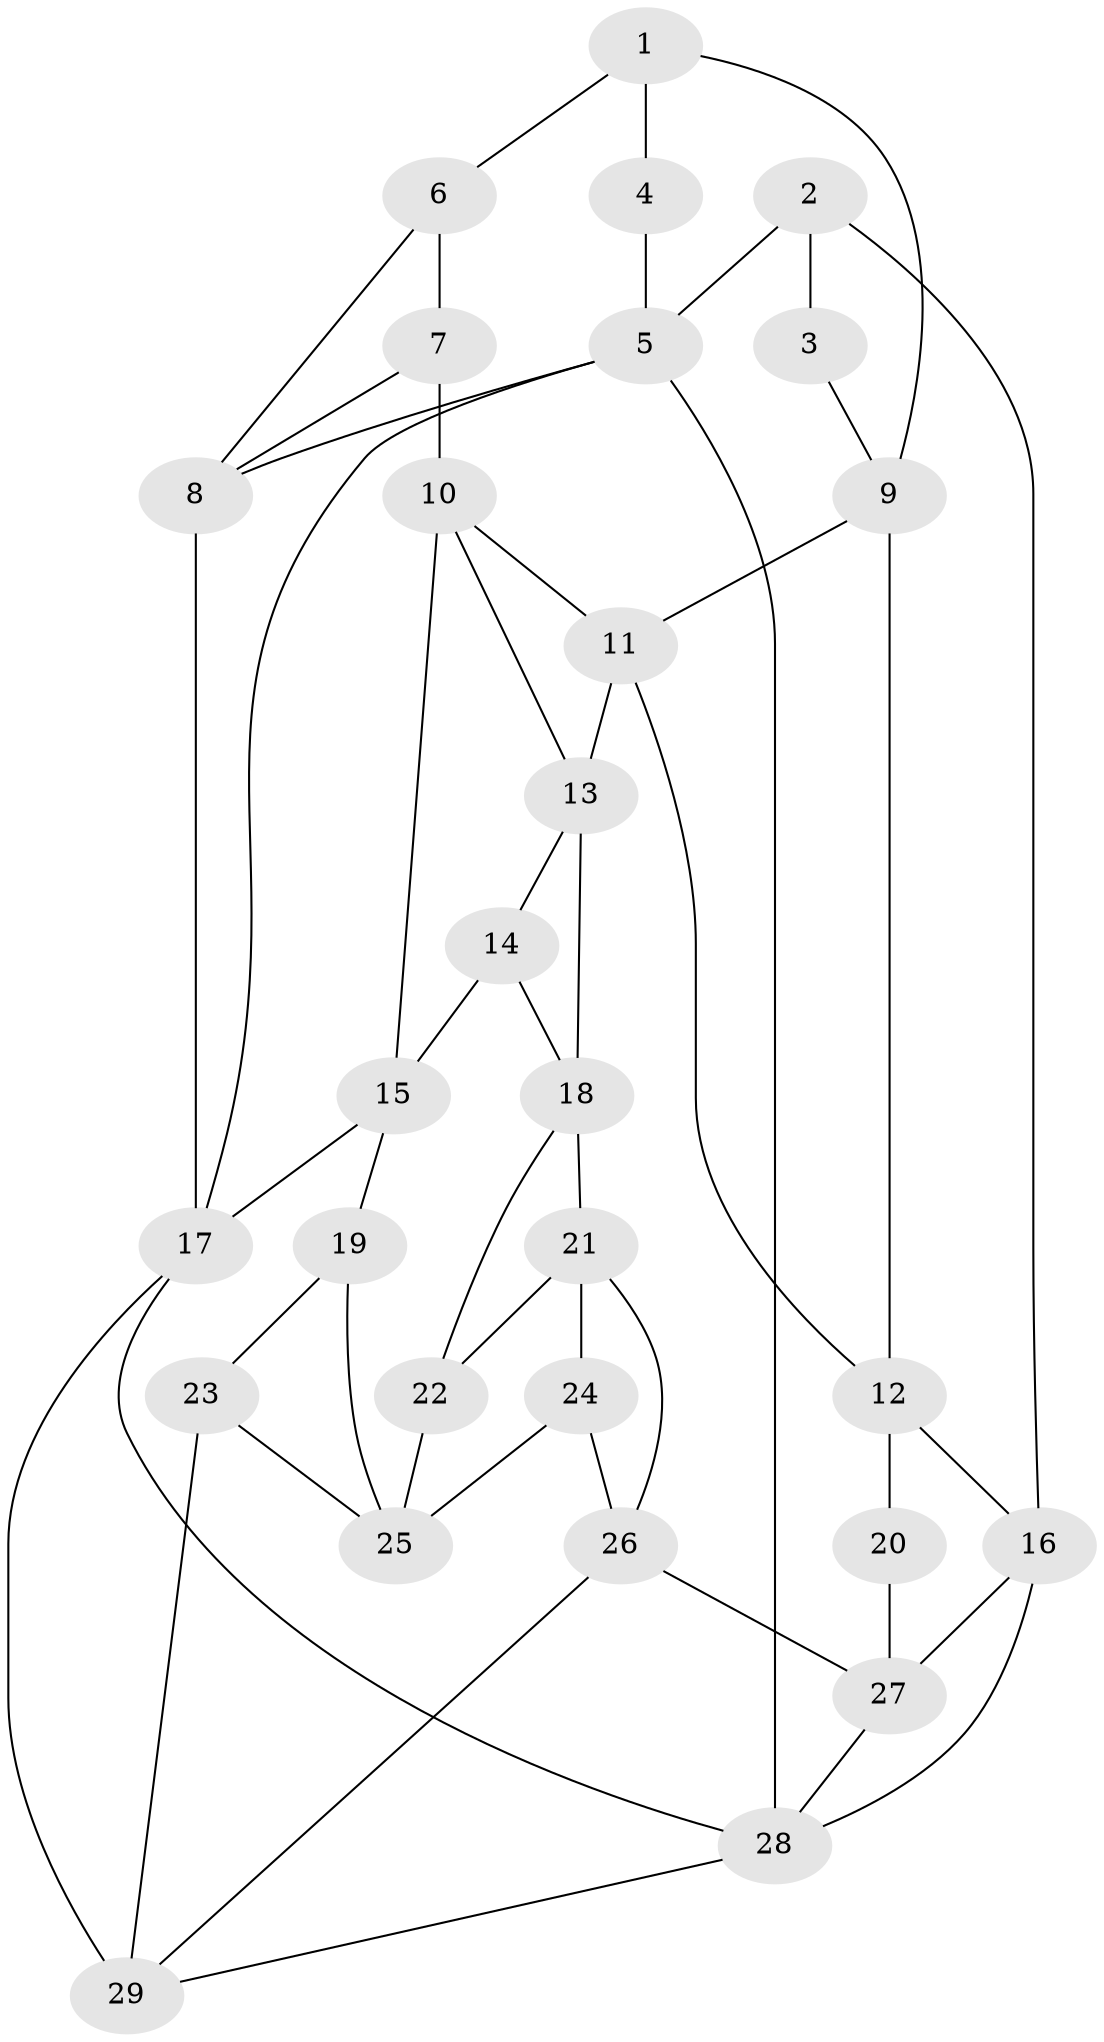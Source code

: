 // original degree distribution, {4: 0.1724137931034483, 5: 0.603448275862069, 3: 0.05172413793103448, 6: 0.1724137931034483}
// Generated by graph-tools (version 1.1) at 2025/03/03/09/25 03:03:21]
// undirected, 29 vertices, 52 edges
graph export_dot {
graph [start="1"]
  node [color=gray90,style=filled];
  1;
  2;
  3;
  4;
  5;
  6;
  7;
  8;
  9;
  10;
  11;
  12;
  13;
  14;
  15;
  16;
  17;
  18;
  19;
  20;
  21;
  22;
  23;
  24;
  25;
  26;
  27;
  28;
  29;
  1 -- 4 [weight=1.0];
  1 -- 6 [weight=1.0];
  1 -- 9 [weight=1.0];
  2 -- 3 [weight=1.0];
  2 -- 5 [weight=1.0];
  2 -- 16 [weight=1.0];
  3 -- 9 [weight=2.0];
  4 -- 5 [weight=2.0];
  5 -- 8 [weight=1.0];
  5 -- 17 [weight=1.0];
  5 -- 28 [weight=1.0];
  6 -- 7 [weight=1.0];
  6 -- 8 [weight=1.0];
  7 -- 8 [weight=1.0];
  7 -- 10 [weight=2.0];
  8 -- 17 [weight=1.0];
  9 -- 11 [weight=1.0];
  9 -- 12 [weight=1.0];
  10 -- 11 [weight=1.0];
  10 -- 13 [weight=1.0];
  10 -- 15 [weight=1.0];
  11 -- 12 [weight=1.0];
  11 -- 13 [weight=1.0];
  12 -- 16 [weight=1.0];
  12 -- 20 [weight=2.0];
  13 -- 14 [weight=1.0];
  13 -- 18 [weight=1.0];
  14 -- 15 [weight=1.0];
  14 -- 18 [weight=1.0];
  15 -- 17 [weight=1.0];
  15 -- 19 [weight=2.0];
  16 -- 27 [weight=1.0];
  16 -- 28 [weight=1.0];
  17 -- 28 [weight=1.0];
  17 -- 29 [weight=1.0];
  18 -- 21 [weight=1.0];
  18 -- 22 [weight=1.0];
  19 -- 23 [weight=1.0];
  19 -- 25 [weight=1.0];
  20 -- 27 [weight=2.0];
  21 -- 22 [weight=1.0];
  21 -- 24 [weight=1.0];
  21 -- 26 [weight=1.0];
  22 -- 25 [weight=1.0];
  23 -- 25 [weight=1.0];
  23 -- 29 [weight=1.0];
  24 -- 25 [weight=1.0];
  24 -- 26 [weight=1.0];
  26 -- 27 [weight=1.0];
  26 -- 29 [weight=1.0];
  27 -- 28 [weight=1.0];
  28 -- 29 [weight=1.0];
}
